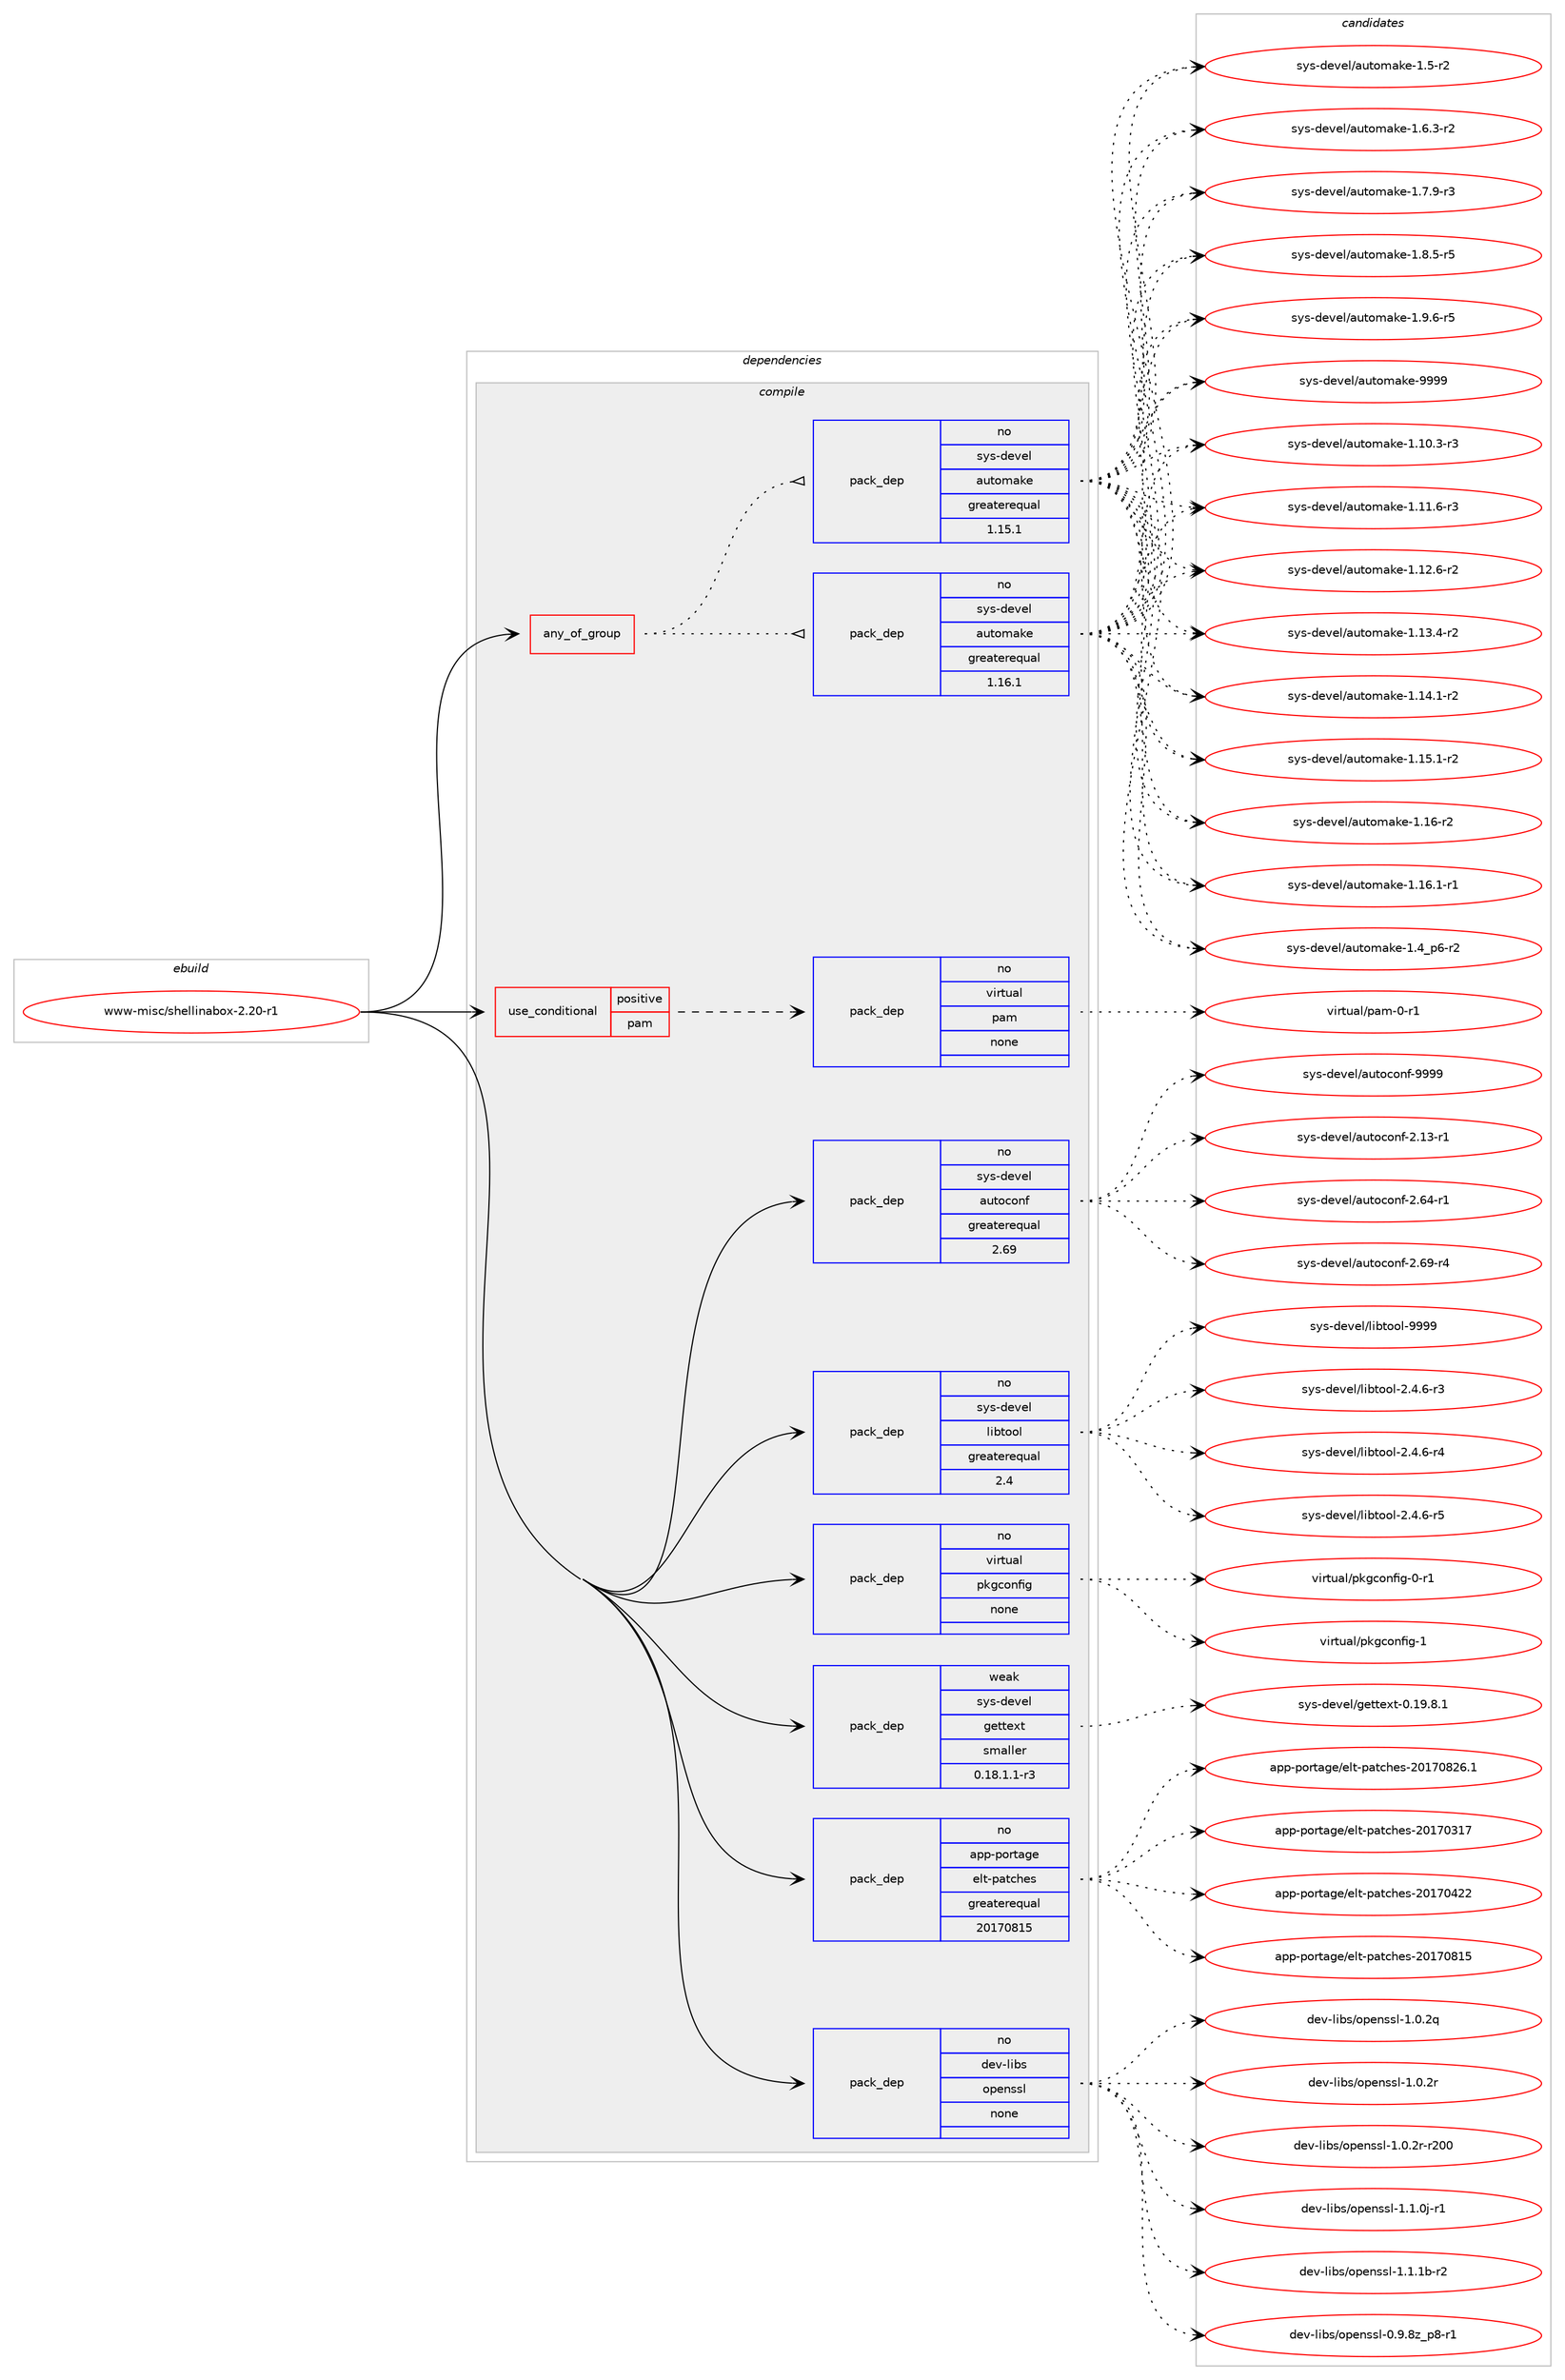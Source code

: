 digraph prolog {

# *************
# Graph options
# *************

newrank=true;
concentrate=true;
compound=true;
graph [rankdir=LR,fontname=Helvetica,fontsize=10,ranksep=1.5];#, ranksep=2.5, nodesep=0.2];
edge  [arrowhead=vee];
node  [fontname=Helvetica,fontsize=10];

# **********
# The ebuild
# **********

subgraph cluster_leftcol {
color=gray;
rank=same;
label=<<i>ebuild</i>>;
id [label="www-misc/shellinabox-2.20-r1", color=red, width=4, href="../www-misc/shellinabox-2.20-r1.svg"];
}

# ****************
# The dependencies
# ****************

subgraph cluster_midcol {
color=gray;
label=<<i>dependencies</i>>;
subgraph cluster_compile {
fillcolor="#eeeeee";
style=filled;
label=<<i>compile</i>>;
subgraph any28278 {
dependency1750311 [label=<<TABLE BORDER="0" CELLBORDER="1" CELLSPACING="0" CELLPADDING="4"><TR><TD CELLPADDING="10">any_of_group</TD></TR></TABLE>>, shape=none, color=red];subgraph pack1256765 {
dependency1750312 [label=<<TABLE BORDER="0" CELLBORDER="1" CELLSPACING="0" CELLPADDING="4" WIDTH="220"><TR><TD ROWSPAN="6" CELLPADDING="30">pack_dep</TD></TR><TR><TD WIDTH="110">no</TD></TR><TR><TD>sys-devel</TD></TR><TR><TD>automake</TD></TR><TR><TD>greaterequal</TD></TR><TR><TD>1.16.1</TD></TR></TABLE>>, shape=none, color=blue];
}
dependency1750311:e -> dependency1750312:w [weight=20,style="dotted",arrowhead="oinv"];
subgraph pack1256766 {
dependency1750313 [label=<<TABLE BORDER="0" CELLBORDER="1" CELLSPACING="0" CELLPADDING="4" WIDTH="220"><TR><TD ROWSPAN="6" CELLPADDING="30">pack_dep</TD></TR><TR><TD WIDTH="110">no</TD></TR><TR><TD>sys-devel</TD></TR><TR><TD>automake</TD></TR><TR><TD>greaterequal</TD></TR><TR><TD>1.15.1</TD></TR></TABLE>>, shape=none, color=blue];
}
dependency1750311:e -> dependency1750313:w [weight=20,style="dotted",arrowhead="oinv"];
}
id:e -> dependency1750311:w [weight=20,style="solid",arrowhead="vee"];
subgraph cond464273 {
dependency1750314 [label=<<TABLE BORDER="0" CELLBORDER="1" CELLSPACING="0" CELLPADDING="4"><TR><TD ROWSPAN="3" CELLPADDING="10">use_conditional</TD></TR><TR><TD>positive</TD></TR><TR><TD>pam</TD></TR></TABLE>>, shape=none, color=red];
subgraph pack1256767 {
dependency1750315 [label=<<TABLE BORDER="0" CELLBORDER="1" CELLSPACING="0" CELLPADDING="4" WIDTH="220"><TR><TD ROWSPAN="6" CELLPADDING="30">pack_dep</TD></TR><TR><TD WIDTH="110">no</TD></TR><TR><TD>virtual</TD></TR><TR><TD>pam</TD></TR><TR><TD>none</TD></TR><TR><TD></TD></TR></TABLE>>, shape=none, color=blue];
}
dependency1750314:e -> dependency1750315:w [weight=20,style="dashed",arrowhead="vee"];
}
id:e -> dependency1750314:w [weight=20,style="solid",arrowhead="vee"];
subgraph pack1256768 {
dependency1750316 [label=<<TABLE BORDER="0" CELLBORDER="1" CELLSPACING="0" CELLPADDING="4" WIDTH="220"><TR><TD ROWSPAN="6" CELLPADDING="30">pack_dep</TD></TR><TR><TD WIDTH="110">no</TD></TR><TR><TD>app-portage</TD></TR><TR><TD>elt-patches</TD></TR><TR><TD>greaterequal</TD></TR><TR><TD>20170815</TD></TR></TABLE>>, shape=none, color=blue];
}
id:e -> dependency1750316:w [weight=20,style="solid",arrowhead="vee"];
subgraph pack1256769 {
dependency1750317 [label=<<TABLE BORDER="0" CELLBORDER="1" CELLSPACING="0" CELLPADDING="4" WIDTH="220"><TR><TD ROWSPAN="6" CELLPADDING="30">pack_dep</TD></TR><TR><TD WIDTH="110">no</TD></TR><TR><TD>dev-libs</TD></TR><TR><TD>openssl</TD></TR><TR><TD>none</TD></TR><TR><TD></TD></TR></TABLE>>, shape=none, color=blue];
}
id:e -> dependency1750317:w [weight=20,style="solid",arrowhead="vee"];
subgraph pack1256770 {
dependency1750318 [label=<<TABLE BORDER="0" CELLBORDER="1" CELLSPACING="0" CELLPADDING="4" WIDTH="220"><TR><TD ROWSPAN="6" CELLPADDING="30">pack_dep</TD></TR><TR><TD WIDTH="110">no</TD></TR><TR><TD>sys-devel</TD></TR><TR><TD>autoconf</TD></TR><TR><TD>greaterequal</TD></TR><TR><TD>2.69</TD></TR></TABLE>>, shape=none, color=blue];
}
id:e -> dependency1750318:w [weight=20,style="solid",arrowhead="vee"];
subgraph pack1256771 {
dependency1750319 [label=<<TABLE BORDER="0" CELLBORDER="1" CELLSPACING="0" CELLPADDING="4" WIDTH="220"><TR><TD ROWSPAN="6" CELLPADDING="30">pack_dep</TD></TR><TR><TD WIDTH="110">no</TD></TR><TR><TD>sys-devel</TD></TR><TR><TD>libtool</TD></TR><TR><TD>greaterequal</TD></TR><TR><TD>2.4</TD></TR></TABLE>>, shape=none, color=blue];
}
id:e -> dependency1750319:w [weight=20,style="solid",arrowhead="vee"];
subgraph pack1256772 {
dependency1750320 [label=<<TABLE BORDER="0" CELLBORDER="1" CELLSPACING="0" CELLPADDING="4" WIDTH="220"><TR><TD ROWSPAN="6" CELLPADDING="30">pack_dep</TD></TR><TR><TD WIDTH="110">no</TD></TR><TR><TD>virtual</TD></TR><TR><TD>pkgconfig</TD></TR><TR><TD>none</TD></TR><TR><TD></TD></TR></TABLE>>, shape=none, color=blue];
}
id:e -> dependency1750320:w [weight=20,style="solid",arrowhead="vee"];
subgraph pack1256773 {
dependency1750321 [label=<<TABLE BORDER="0" CELLBORDER="1" CELLSPACING="0" CELLPADDING="4" WIDTH="220"><TR><TD ROWSPAN="6" CELLPADDING="30">pack_dep</TD></TR><TR><TD WIDTH="110">weak</TD></TR><TR><TD>sys-devel</TD></TR><TR><TD>gettext</TD></TR><TR><TD>smaller</TD></TR><TR><TD>0.18.1.1-r3</TD></TR></TABLE>>, shape=none, color=blue];
}
id:e -> dependency1750321:w [weight=20,style="solid",arrowhead="vee"];
}
subgraph cluster_compileandrun {
fillcolor="#eeeeee";
style=filled;
label=<<i>compile and run</i>>;
}
subgraph cluster_run {
fillcolor="#eeeeee";
style=filled;
label=<<i>run</i>>;
}
}

# **************
# The candidates
# **************

subgraph cluster_choices {
rank=same;
color=gray;
label=<<i>candidates</i>>;

subgraph choice1256765 {
color=black;
nodesep=1;
choice11512111545100101118101108479711711611110997107101454946494846514511451 [label="sys-devel/automake-1.10.3-r3", color=red, width=4,href="../sys-devel/automake-1.10.3-r3.svg"];
choice11512111545100101118101108479711711611110997107101454946494946544511451 [label="sys-devel/automake-1.11.6-r3", color=red, width=4,href="../sys-devel/automake-1.11.6-r3.svg"];
choice11512111545100101118101108479711711611110997107101454946495046544511450 [label="sys-devel/automake-1.12.6-r2", color=red, width=4,href="../sys-devel/automake-1.12.6-r2.svg"];
choice11512111545100101118101108479711711611110997107101454946495146524511450 [label="sys-devel/automake-1.13.4-r2", color=red, width=4,href="../sys-devel/automake-1.13.4-r2.svg"];
choice11512111545100101118101108479711711611110997107101454946495246494511450 [label="sys-devel/automake-1.14.1-r2", color=red, width=4,href="../sys-devel/automake-1.14.1-r2.svg"];
choice11512111545100101118101108479711711611110997107101454946495346494511450 [label="sys-devel/automake-1.15.1-r2", color=red, width=4,href="../sys-devel/automake-1.15.1-r2.svg"];
choice1151211154510010111810110847971171161111099710710145494649544511450 [label="sys-devel/automake-1.16-r2", color=red, width=4,href="../sys-devel/automake-1.16-r2.svg"];
choice11512111545100101118101108479711711611110997107101454946495446494511449 [label="sys-devel/automake-1.16.1-r1", color=red, width=4,href="../sys-devel/automake-1.16.1-r1.svg"];
choice115121115451001011181011084797117116111109971071014549465295112544511450 [label="sys-devel/automake-1.4_p6-r2", color=red, width=4,href="../sys-devel/automake-1.4_p6-r2.svg"];
choice11512111545100101118101108479711711611110997107101454946534511450 [label="sys-devel/automake-1.5-r2", color=red, width=4,href="../sys-devel/automake-1.5-r2.svg"];
choice115121115451001011181011084797117116111109971071014549465446514511450 [label="sys-devel/automake-1.6.3-r2", color=red, width=4,href="../sys-devel/automake-1.6.3-r2.svg"];
choice115121115451001011181011084797117116111109971071014549465546574511451 [label="sys-devel/automake-1.7.9-r3", color=red, width=4,href="../sys-devel/automake-1.7.9-r3.svg"];
choice115121115451001011181011084797117116111109971071014549465646534511453 [label="sys-devel/automake-1.8.5-r5", color=red, width=4,href="../sys-devel/automake-1.8.5-r5.svg"];
choice115121115451001011181011084797117116111109971071014549465746544511453 [label="sys-devel/automake-1.9.6-r5", color=red, width=4,href="../sys-devel/automake-1.9.6-r5.svg"];
choice115121115451001011181011084797117116111109971071014557575757 [label="sys-devel/automake-9999", color=red, width=4,href="../sys-devel/automake-9999.svg"];
dependency1750312:e -> choice11512111545100101118101108479711711611110997107101454946494846514511451:w [style=dotted,weight="100"];
dependency1750312:e -> choice11512111545100101118101108479711711611110997107101454946494946544511451:w [style=dotted,weight="100"];
dependency1750312:e -> choice11512111545100101118101108479711711611110997107101454946495046544511450:w [style=dotted,weight="100"];
dependency1750312:e -> choice11512111545100101118101108479711711611110997107101454946495146524511450:w [style=dotted,weight="100"];
dependency1750312:e -> choice11512111545100101118101108479711711611110997107101454946495246494511450:w [style=dotted,weight="100"];
dependency1750312:e -> choice11512111545100101118101108479711711611110997107101454946495346494511450:w [style=dotted,weight="100"];
dependency1750312:e -> choice1151211154510010111810110847971171161111099710710145494649544511450:w [style=dotted,weight="100"];
dependency1750312:e -> choice11512111545100101118101108479711711611110997107101454946495446494511449:w [style=dotted,weight="100"];
dependency1750312:e -> choice115121115451001011181011084797117116111109971071014549465295112544511450:w [style=dotted,weight="100"];
dependency1750312:e -> choice11512111545100101118101108479711711611110997107101454946534511450:w [style=dotted,weight="100"];
dependency1750312:e -> choice115121115451001011181011084797117116111109971071014549465446514511450:w [style=dotted,weight="100"];
dependency1750312:e -> choice115121115451001011181011084797117116111109971071014549465546574511451:w [style=dotted,weight="100"];
dependency1750312:e -> choice115121115451001011181011084797117116111109971071014549465646534511453:w [style=dotted,weight="100"];
dependency1750312:e -> choice115121115451001011181011084797117116111109971071014549465746544511453:w [style=dotted,weight="100"];
dependency1750312:e -> choice115121115451001011181011084797117116111109971071014557575757:w [style=dotted,weight="100"];
}
subgraph choice1256766 {
color=black;
nodesep=1;
choice11512111545100101118101108479711711611110997107101454946494846514511451 [label="sys-devel/automake-1.10.3-r3", color=red, width=4,href="../sys-devel/automake-1.10.3-r3.svg"];
choice11512111545100101118101108479711711611110997107101454946494946544511451 [label="sys-devel/automake-1.11.6-r3", color=red, width=4,href="../sys-devel/automake-1.11.6-r3.svg"];
choice11512111545100101118101108479711711611110997107101454946495046544511450 [label="sys-devel/automake-1.12.6-r2", color=red, width=4,href="../sys-devel/automake-1.12.6-r2.svg"];
choice11512111545100101118101108479711711611110997107101454946495146524511450 [label="sys-devel/automake-1.13.4-r2", color=red, width=4,href="../sys-devel/automake-1.13.4-r2.svg"];
choice11512111545100101118101108479711711611110997107101454946495246494511450 [label="sys-devel/automake-1.14.1-r2", color=red, width=4,href="../sys-devel/automake-1.14.1-r2.svg"];
choice11512111545100101118101108479711711611110997107101454946495346494511450 [label="sys-devel/automake-1.15.1-r2", color=red, width=4,href="../sys-devel/automake-1.15.1-r2.svg"];
choice1151211154510010111810110847971171161111099710710145494649544511450 [label="sys-devel/automake-1.16-r2", color=red, width=4,href="../sys-devel/automake-1.16-r2.svg"];
choice11512111545100101118101108479711711611110997107101454946495446494511449 [label="sys-devel/automake-1.16.1-r1", color=red, width=4,href="../sys-devel/automake-1.16.1-r1.svg"];
choice115121115451001011181011084797117116111109971071014549465295112544511450 [label="sys-devel/automake-1.4_p6-r2", color=red, width=4,href="../sys-devel/automake-1.4_p6-r2.svg"];
choice11512111545100101118101108479711711611110997107101454946534511450 [label="sys-devel/automake-1.5-r2", color=red, width=4,href="../sys-devel/automake-1.5-r2.svg"];
choice115121115451001011181011084797117116111109971071014549465446514511450 [label="sys-devel/automake-1.6.3-r2", color=red, width=4,href="../sys-devel/automake-1.6.3-r2.svg"];
choice115121115451001011181011084797117116111109971071014549465546574511451 [label="sys-devel/automake-1.7.9-r3", color=red, width=4,href="../sys-devel/automake-1.7.9-r3.svg"];
choice115121115451001011181011084797117116111109971071014549465646534511453 [label="sys-devel/automake-1.8.5-r5", color=red, width=4,href="../sys-devel/automake-1.8.5-r5.svg"];
choice115121115451001011181011084797117116111109971071014549465746544511453 [label="sys-devel/automake-1.9.6-r5", color=red, width=4,href="../sys-devel/automake-1.9.6-r5.svg"];
choice115121115451001011181011084797117116111109971071014557575757 [label="sys-devel/automake-9999", color=red, width=4,href="../sys-devel/automake-9999.svg"];
dependency1750313:e -> choice11512111545100101118101108479711711611110997107101454946494846514511451:w [style=dotted,weight="100"];
dependency1750313:e -> choice11512111545100101118101108479711711611110997107101454946494946544511451:w [style=dotted,weight="100"];
dependency1750313:e -> choice11512111545100101118101108479711711611110997107101454946495046544511450:w [style=dotted,weight="100"];
dependency1750313:e -> choice11512111545100101118101108479711711611110997107101454946495146524511450:w [style=dotted,weight="100"];
dependency1750313:e -> choice11512111545100101118101108479711711611110997107101454946495246494511450:w [style=dotted,weight="100"];
dependency1750313:e -> choice11512111545100101118101108479711711611110997107101454946495346494511450:w [style=dotted,weight="100"];
dependency1750313:e -> choice1151211154510010111810110847971171161111099710710145494649544511450:w [style=dotted,weight="100"];
dependency1750313:e -> choice11512111545100101118101108479711711611110997107101454946495446494511449:w [style=dotted,weight="100"];
dependency1750313:e -> choice115121115451001011181011084797117116111109971071014549465295112544511450:w [style=dotted,weight="100"];
dependency1750313:e -> choice11512111545100101118101108479711711611110997107101454946534511450:w [style=dotted,weight="100"];
dependency1750313:e -> choice115121115451001011181011084797117116111109971071014549465446514511450:w [style=dotted,weight="100"];
dependency1750313:e -> choice115121115451001011181011084797117116111109971071014549465546574511451:w [style=dotted,weight="100"];
dependency1750313:e -> choice115121115451001011181011084797117116111109971071014549465646534511453:w [style=dotted,weight="100"];
dependency1750313:e -> choice115121115451001011181011084797117116111109971071014549465746544511453:w [style=dotted,weight="100"];
dependency1750313:e -> choice115121115451001011181011084797117116111109971071014557575757:w [style=dotted,weight="100"];
}
subgraph choice1256767 {
color=black;
nodesep=1;
choice11810511411611797108471129710945484511449 [label="virtual/pam-0-r1", color=red, width=4,href="../virtual/pam-0-r1.svg"];
dependency1750315:e -> choice11810511411611797108471129710945484511449:w [style=dotted,weight="100"];
}
subgraph choice1256768 {
color=black;
nodesep=1;
choice97112112451121111141169710310147101108116451129711699104101115455048495548514955 [label="app-portage/elt-patches-20170317", color=red, width=4,href="../app-portage/elt-patches-20170317.svg"];
choice97112112451121111141169710310147101108116451129711699104101115455048495548525050 [label="app-portage/elt-patches-20170422", color=red, width=4,href="../app-portage/elt-patches-20170422.svg"];
choice97112112451121111141169710310147101108116451129711699104101115455048495548564953 [label="app-portage/elt-patches-20170815", color=red, width=4,href="../app-portage/elt-patches-20170815.svg"];
choice971121124511211111411697103101471011081164511297116991041011154550484955485650544649 [label="app-portage/elt-patches-20170826.1", color=red, width=4,href="../app-portage/elt-patches-20170826.1.svg"];
dependency1750316:e -> choice97112112451121111141169710310147101108116451129711699104101115455048495548514955:w [style=dotted,weight="100"];
dependency1750316:e -> choice97112112451121111141169710310147101108116451129711699104101115455048495548525050:w [style=dotted,weight="100"];
dependency1750316:e -> choice97112112451121111141169710310147101108116451129711699104101115455048495548564953:w [style=dotted,weight="100"];
dependency1750316:e -> choice971121124511211111411697103101471011081164511297116991041011154550484955485650544649:w [style=dotted,weight="100"];
}
subgraph choice1256769 {
color=black;
nodesep=1;
choice10010111845108105981154711111210111011511510845484657465612295112564511449 [label="dev-libs/openssl-0.9.8z_p8-r1", color=red, width=4,href="../dev-libs/openssl-0.9.8z_p8-r1.svg"];
choice100101118451081059811547111112101110115115108454946484650113 [label="dev-libs/openssl-1.0.2q", color=red, width=4,href="../dev-libs/openssl-1.0.2q.svg"];
choice100101118451081059811547111112101110115115108454946484650114 [label="dev-libs/openssl-1.0.2r", color=red, width=4,href="../dev-libs/openssl-1.0.2r.svg"];
choice10010111845108105981154711111210111011511510845494648465011445114504848 [label="dev-libs/openssl-1.0.2r-r200", color=red, width=4,href="../dev-libs/openssl-1.0.2r-r200.svg"];
choice1001011184510810598115471111121011101151151084549464946481064511449 [label="dev-libs/openssl-1.1.0j-r1", color=red, width=4,href="../dev-libs/openssl-1.1.0j-r1.svg"];
choice100101118451081059811547111112101110115115108454946494649984511450 [label="dev-libs/openssl-1.1.1b-r2", color=red, width=4,href="../dev-libs/openssl-1.1.1b-r2.svg"];
dependency1750317:e -> choice10010111845108105981154711111210111011511510845484657465612295112564511449:w [style=dotted,weight="100"];
dependency1750317:e -> choice100101118451081059811547111112101110115115108454946484650113:w [style=dotted,weight="100"];
dependency1750317:e -> choice100101118451081059811547111112101110115115108454946484650114:w [style=dotted,weight="100"];
dependency1750317:e -> choice10010111845108105981154711111210111011511510845494648465011445114504848:w [style=dotted,weight="100"];
dependency1750317:e -> choice1001011184510810598115471111121011101151151084549464946481064511449:w [style=dotted,weight="100"];
dependency1750317:e -> choice100101118451081059811547111112101110115115108454946494649984511450:w [style=dotted,weight="100"];
}
subgraph choice1256770 {
color=black;
nodesep=1;
choice1151211154510010111810110847971171161119911111010245504649514511449 [label="sys-devel/autoconf-2.13-r1", color=red, width=4,href="../sys-devel/autoconf-2.13-r1.svg"];
choice1151211154510010111810110847971171161119911111010245504654524511449 [label="sys-devel/autoconf-2.64-r1", color=red, width=4,href="../sys-devel/autoconf-2.64-r1.svg"];
choice1151211154510010111810110847971171161119911111010245504654574511452 [label="sys-devel/autoconf-2.69-r4", color=red, width=4,href="../sys-devel/autoconf-2.69-r4.svg"];
choice115121115451001011181011084797117116111991111101024557575757 [label="sys-devel/autoconf-9999", color=red, width=4,href="../sys-devel/autoconf-9999.svg"];
dependency1750318:e -> choice1151211154510010111810110847971171161119911111010245504649514511449:w [style=dotted,weight="100"];
dependency1750318:e -> choice1151211154510010111810110847971171161119911111010245504654524511449:w [style=dotted,weight="100"];
dependency1750318:e -> choice1151211154510010111810110847971171161119911111010245504654574511452:w [style=dotted,weight="100"];
dependency1750318:e -> choice115121115451001011181011084797117116111991111101024557575757:w [style=dotted,weight="100"];
}
subgraph choice1256771 {
color=black;
nodesep=1;
choice1151211154510010111810110847108105981161111111084550465246544511451 [label="sys-devel/libtool-2.4.6-r3", color=red, width=4,href="../sys-devel/libtool-2.4.6-r3.svg"];
choice1151211154510010111810110847108105981161111111084550465246544511452 [label="sys-devel/libtool-2.4.6-r4", color=red, width=4,href="../sys-devel/libtool-2.4.6-r4.svg"];
choice1151211154510010111810110847108105981161111111084550465246544511453 [label="sys-devel/libtool-2.4.6-r5", color=red, width=4,href="../sys-devel/libtool-2.4.6-r5.svg"];
choice1151211154510010111810110847108105981161111111084557575757 [label="sys-devel/libtool-9999", color=red, width=4,href="../sys-devel/libtool-9999.svg"];
dependency1750319:e -> choice1151211154510010111810110847108105981161111111084550465246544511451:w [style=dotted,weight="100"];
dependency1750319:e -> choice1151211154510010111810110847108105981161111111084550465246544511452:w [style=dotted,weight="100"];
dependency1750319:e -> choice1151211154510010111810110847108105981161111111084550465246544511453:w [style=dotted,weight="100"];
dependency1750319:e -> choice1151211154510010111810110847108105981161111111084557575757:w [style=dotted,weight="100"];
}
subgraph choice1256772 {
color=black;
nodesep=1;
choice11810511411611797108471121071039911111010210510345484511449 [label="virtual/pkgconfig-0-r1", color=red, width=4,href="../virtual/pkgconfig-0-r1.svg"];
choice1181051141161179710847112107103991111101021051034549 [label="virtual/pkgconfig-1", color=red, width=4,href="../virtual/pkgconfig-1.svg"];
dependency1750320:e -> choice11810511411611797108471121071039911111010210510345484511449:w [style=dotted,weight="100"];
dependency1750320:e -> choice1181051141161179710847112107103991111101021051034549:w [style=dotted,weight="100"];
}
subgraph choice1256773 {
color=black;
nodesep=1;
choice1151211154510010111810110847103101116116101120116454846495746564649 [label="sys-devel/gettext-0.19.8.1", color=red, width=4,href="../sys-devel/gettext-0.19.8.1.svg"];
dependency1750321:e -> choice1151211154510010111810110847103101116116101120116454846495746564649:w [style=dotted,weight="100"];
}
}

}
